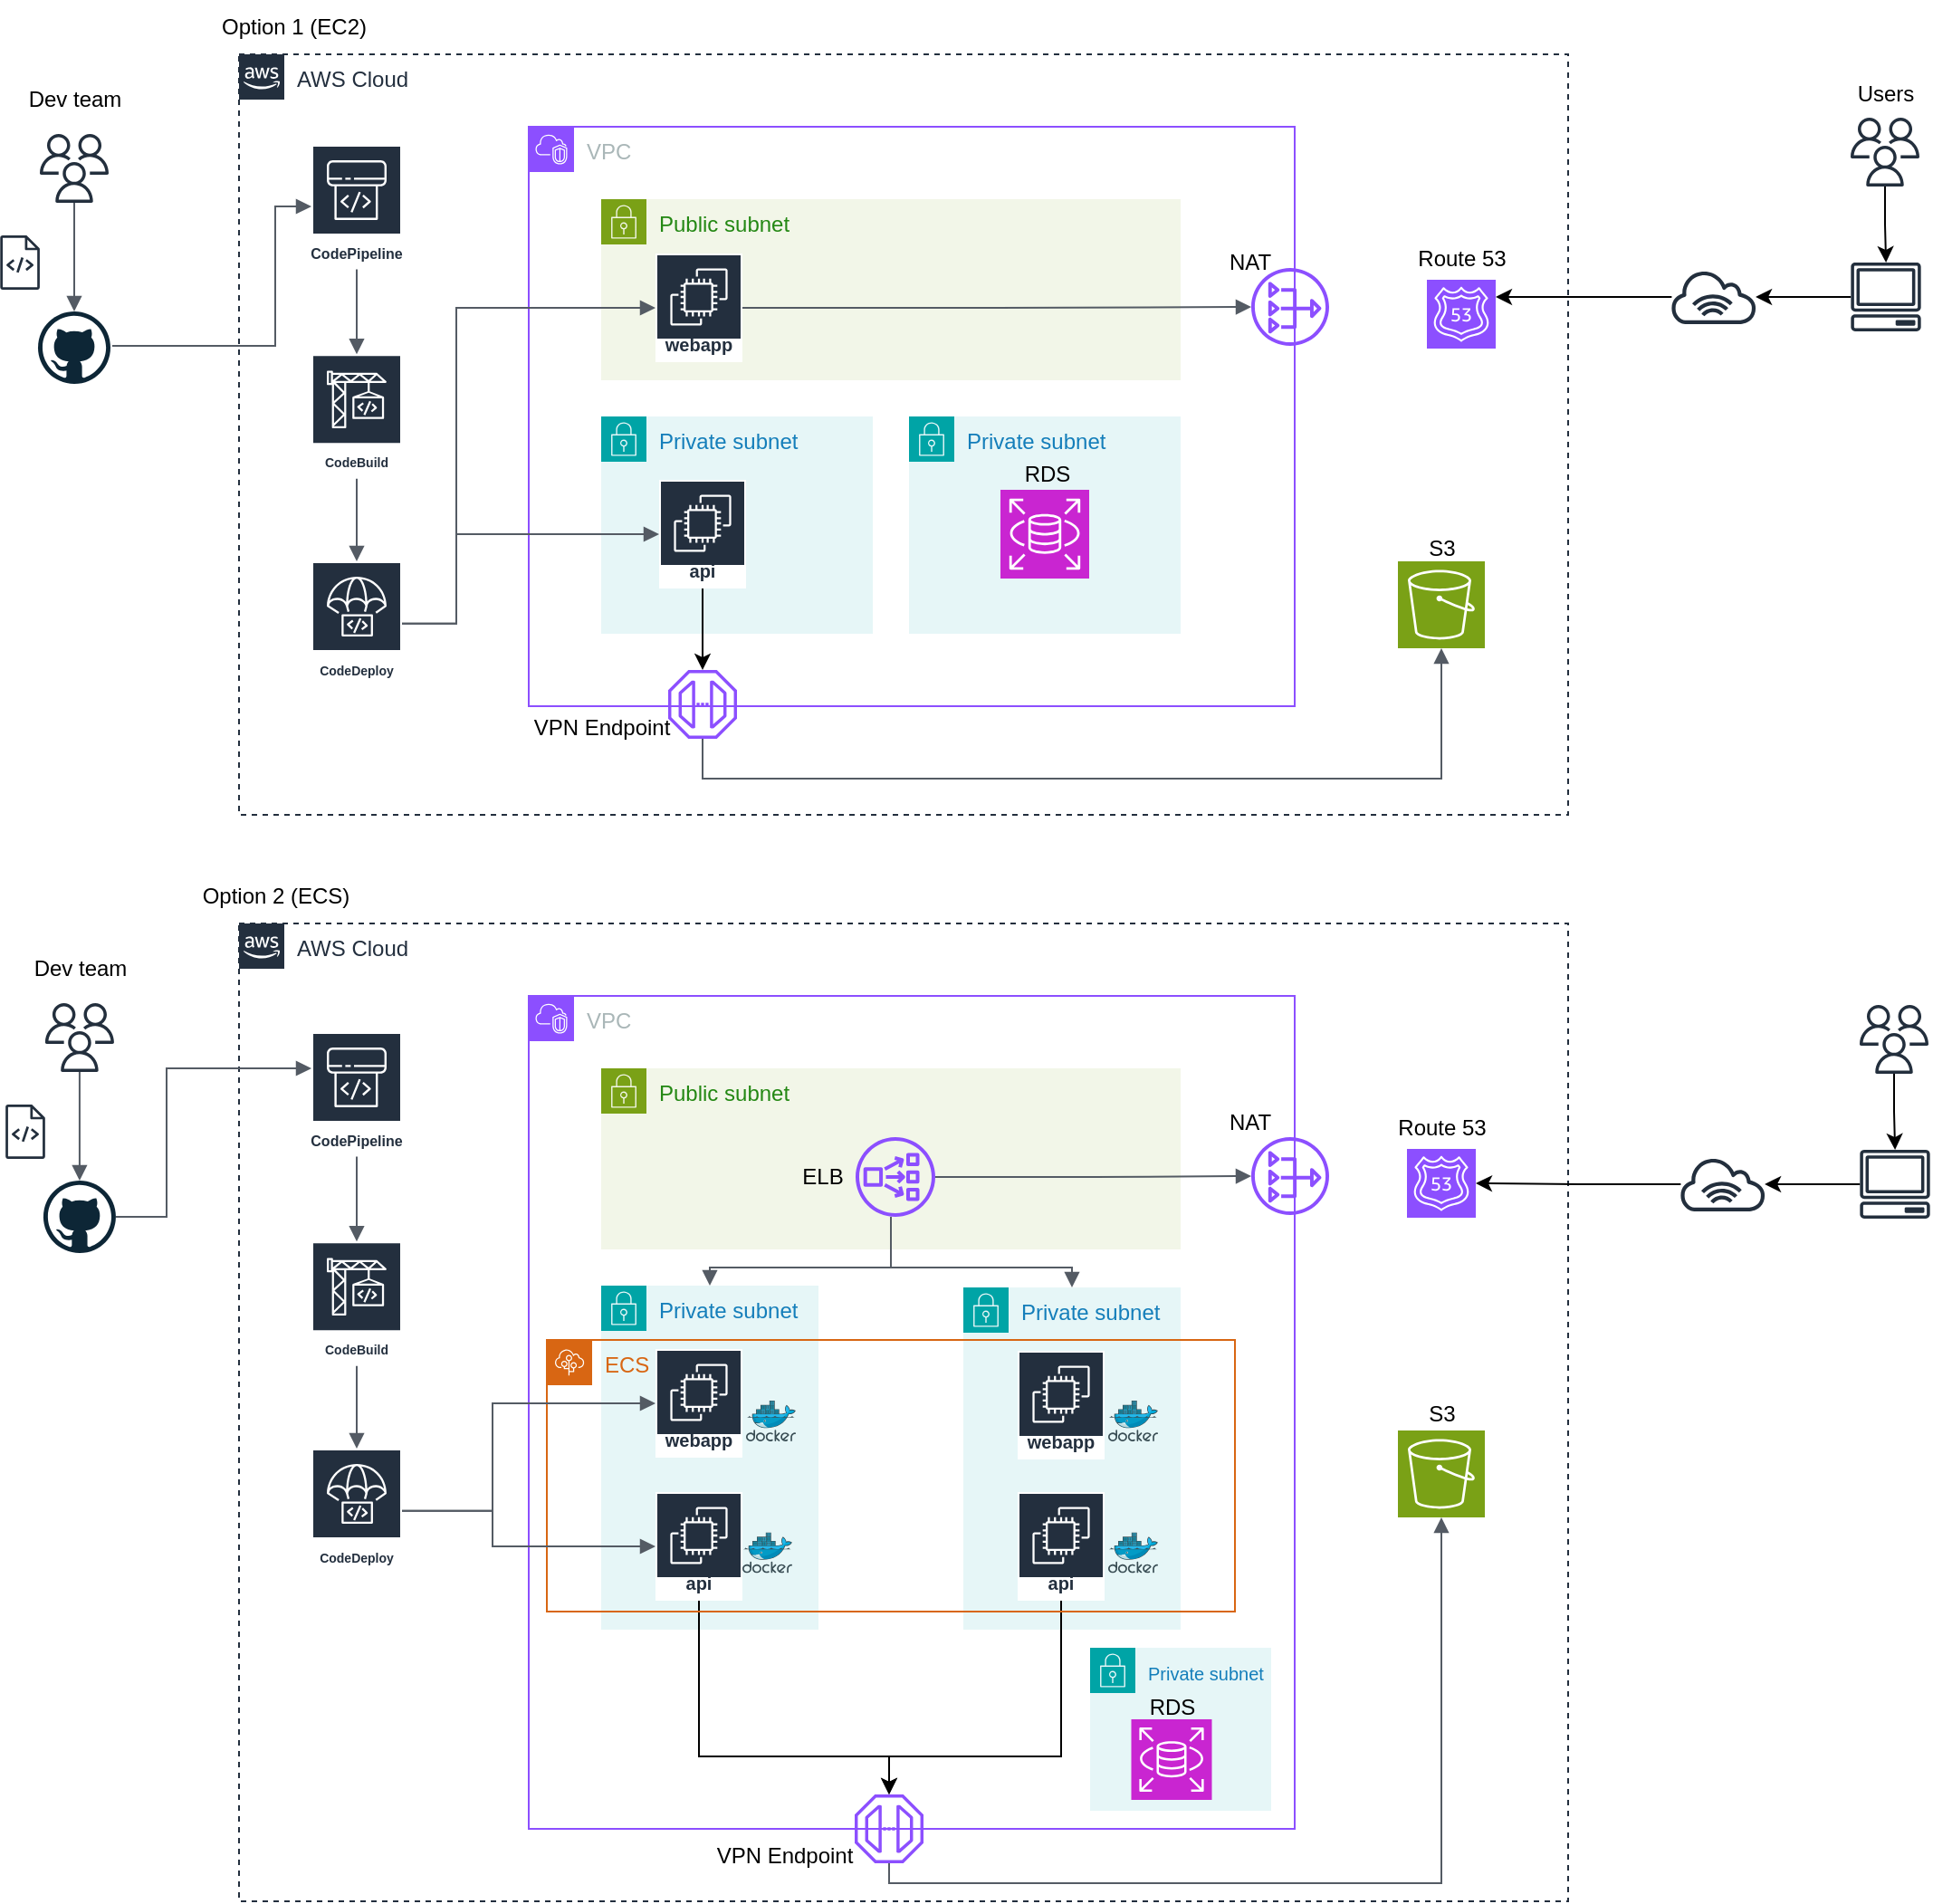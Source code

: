 <mxfile version="23.0.2" type="device">
  <diagram name="ページ1" id="0AUP286RhP0OKyosZ4Lt">
    <mxGraphModel dx="1193" dy="843" grid="1" gridSize="10" guides="1" tooltips="1" connect="1" arrows="1" fold="1" page="1" pageScale="1" pageWidth="1169" pageHeight="827" math="0" shadow="0">
      <root>
        <mxCell id="0" />
        <mxCell id="1" parent="0" />
        <mxCell id="hHBHKOwG4EZxjMmfL8vg-5" value="" style="sketch=0;outlineConnect=0;fontColor=#232F3E;gradientColor=none;fillColor=#232F3D;strokeColor=none;dashed=0;verticalLabelPosition=bottom;verticalAlign=top;align=center;html=1;fontSize=12;fontStyle=0;aspect=fixed;pointerEvents=1;shape=mxgraph.aws4.users;" parent="1" vertex="1">
          <mxGeometry x="40" y="74.0" width="38" height="38" as="geometry" />
        </mxCell>
        <mxCell id="hHBHKOwG4EZxjMmfL8vg-16" value="AWS Cloud" style="points=[[0,0],[0.25,0],[0.5,0],[0.75,0],[1,0],[1,0.25],[1,0.5],[1,0.75],[1,1],[0.75,1],[0.5,1],[0.25,1],[0,1],[0,0.75],[0,0.5],[0,0.25]];outlineConnect=0;gradientColor=none;html=1;whiteSpace=wrap;fontSize=12;fontStyle=0;container=1;pointerEvents=0;collapsible=0;recursiveResize=0;shape=mxgraph.aws4.group;grIcon=mxgraph.aws4.group_aws_cloud_alt;strokeColor=#232F3E;fillColor=none;verticalAlign=top;align=left;spacingLeft=30;fontColor=#232F3E;dashed=1;" parent="1" vertex="1">
          <mxGeometry x="150" y="30" width="734" height="420" as="geometry" />
        </mxCell>
        <mxCell id="hHBHKOwG4EZxjMmfL8vg-1" value="VPC" style="points=[[0,0],[0.25,0],[0.5,0],[0.75,0],[1,0],[1,0.25],[1,0.5],[1,0.75],[1,1],[0.75,1],[0.5,1],[0.25,1],[0,1],[0,0.75],[0,0.5],[0,0.25]];outlineConnect=0;gradientColor=none;html=1;whiteSpace=wrap;fontSize=12;fontStyle=0;container=1;pointerEvents=0;collapsible=0;recursiveResize=0;shape=mxgraph.aws4.group;grIcon=mxgraph.aws4.group_vpc2;strokeColor=#8C4FFF;fillColor=none;verticalAlign=top;align=left;spacingLeft=30;fontColor=#AAB7B8;dashed=0;" parent="hHBHKOwG4EZxjMmfL8vg-16" vertex="1">
          <mxGeometry x="160" y="40" width="423" height="320" as="geometry" />
        </mxCell>
        <mxCell id="hHBHKOwG4EZxjMmfL8vg-24" value="" style="sketch=0;outlineConnect=0;fontColor=#232F3E;gradientColor=none;fillColor=#8C4FFF;strokeColor=none;dashed=0;verticalLabelPosition=bottom;verticalAlign=top;align=center;html=1;fontSize=12;fontStyle=0;aspect=fixed;pointerEvents=1;shape=mxgraph.aws4.nat_gateway;" parent="hHBHKOwG4EZxjMmfL8vg-1" vertex="1">
          <mxGeometry x="399" y="78" width="43" height="43" as="geometry" />
        </mxCell>
        <mxCell id="hHBHKOwG4EZxjMmfL8vg-88" value="Private subnet" style="points=[[0,0],[0.25,0],[0.5,0],[0.75,0],[1,0],[1,0.25],[1,0.5],[1,0.75],[1,1],[0.75,1],[0.5,1],[0.25,1],[0,1],[0,0.75],[0,0.5],[0,0.25]];outlineConnect=0;gradientColor=none;html=1;whiteSpace=wrap;fontSize=12;fontStyle=0;container=1;pointerEvents=0;collapsible=0;recursiveResize=0;shape=mxgraph.aws4.group;grIcon=mxgraph.aws4.group_security_group;grStroke=0;strokeColor=#00A4A6;fillColor=#E6F6F7;verticalAlign=top;align=left;spacingLeft=30;fontColor=#147EBA;dashed=0;" parent="hHBHKOwG4EZxjMmfL8vg-1" vertex="1">
          <mxGeometry x="210" y="160" width="150" height="120" as="geometry" />
        </mxCell>
        <mxCell id="hHBHKOwG4EZxjMmfL8vg-89" value="" style="sketch=0;points=[[0,0,0],[0.25,0,0],[0.5,0,0],[0.75,0,0],[1,0,0],[0,1,0],[0.25,1,0],[0.5,1,0],[0.75,1,0],[1,1,0],[0,0.25,0],[0,0.5,0],[0,0.75,0],[1,0.25,0],[1,0.5,0],[1,0.75,0]];outlineConnect=0;fontColor=#232F3E;fillColor=#C925D1;strokeColor=#ffffff;dashed=0;verticalLabelPosition=bottom;verticalAlign=top;align=center;html=1;fontSize=12;fontStyle=0;aspect=fixed;shape=mxgraph.aws4.resourceIcon;resIcon=mxgraph.aws4.rds;" parent="hHBHKOwG4EZxjMmfL8vg-88" vertex="1">
          <mxGeometry x="50.5" y="40.5" width="49" height="49" as="geometry" />
        </mxCell>
        <mxCell id="hHBHKOwG4EZxjMmfL8vg-98" value="RDS" style="text;html=1;align=center;verticalAlign=middle;resizable=0;points=[];autosize=1;strokeColor=none;fillColor=none;" parent="hHBHKOwG4EZxjMmfL8vg-88" vertex="1">
          <mxGeometry x="50.5" y="17" width="50" height="30" as="geometry" />
        </mxCell>
        <mxCell id="hHBHKOwG4EZxjMmfL8vg-101" value="NAT" style="text;html=1;align=center;verticalAlign=middle;resizable=0;points=[];autosize=1;strokeColor=none;fillColor=none;" parent="hHBHKOwG4EZxjMmfL8vg-1" vertex="1">
          <mxGeometry x="373" y="60" width="50" height="30" as="geometry" />
        </mxCell>
        <mxCell id="hHBHKOwG4EZxjMmfL8vg-2" value="Private subnet" style="points=[[0,0],[0.25,0],[0.5,0],[0.75,0],[1,0],[1,0.25],[1,0.5],[1,0.75],[1,1],[0.75,1],[0.5,1],[0.25,1],[0,1],[0,0.75],[0,0.5],[0,0.25]];outlineConnect=0;gradientColor=none;html=1;whiteSpace=wrap;fontSize=12;fontStyle=0;container=1;pointerEvents=0;collapsible=0;recursiveResize=0;shape=mxgraph.aws4.group;grIcon=mxgraph.aws4.group_security_group;grStroke=0;strokeColor=#00A4A6;fillColor=#E6F6F7;verticalAlign=top;align=left;spacingLeft=30;fontColor=#147EBA;dashed=0;" parent="hHBHKOwG4EZxjMmfL8vg-16" vertex="1">
          <mxGeometry x="200" y="200" width="150" height="120" as="geometry" />
        </mxCell>
        <mxCell id="hHBHKOwG4EZxjMmfL8vg-11" value="api" style="sketch=0;outlineConnect=0;fontColor=#232F3E;gradientColor=none;strokeColor=#ffffff;fillColor=#232F3E;dashed=0;verticalLabelPosition=middle;verticalAlign=bottom;align=center;html=1;whiteSpace=wrap;fontSize=10;fontStyle=1;spacing=3;shape=mxgraph.aws4.productIcon;prIcon=mxgraph.aws4.ec2;" parent="hHBHKOwG4EZxjMmfL8vg-2" vertex="1">
          <mxGeometry x="32" y="35" width="48" height="60" as="geometry" />
        </mxCell>
        <mxCell id="hHBHKOwG4EZxjMmfL8vg-3" value="Public subnet" style="points=[[0,0],[0.25,0],[0.5,0],[0.75,0],[1,0],[1,0.25],[1,0.5],[1,0.75],[1,1],[0.75,1],[0.5,1],[0.25,1],[0,1],[0,0.75],[0,0.5],[0,0.25]];outlineConnect=0;gradientColor=none;html=1;whiteSpace=wrap;fontSize=12;fontStyle=0;container=1;pointerEvents=0;collapsible=0;recursiveResize=0;shape=mxgraph.aws4.group;grIcon=mxgraph.aws4.group_security_group;grStroke=0;strokeColor=#7AA116;fillColor=#F2F6E8;verticalAlign=top;align=left;spacingLeft=30;fontColor=#248814;dashed=0;" parent="hHBHKOwG4EZxjMmfL8vg-16" vertex="1">
          <mxGeometry x="200" y="80" width="320" height="100" as="geometry" />
        </mxCell>
        <mxCell id="hHBHKOwG4EZxjMmfL8vg-10" value="webapp" style="sketch=0;outlineConnect=0;fontColor=#232F3E;gradientColor=none;strokeColor=#ffffff;fillColor=#232F3E;dashed=0;verticalLabelPosition=middle;verticalAlign=bottom;align=center;html=1;whiteSpace=wrap;fontSize=10;fontStyle=1;spacing=3;shape=mxgraph.aws4.productIcon;prIcon=mxgraph.aws4.ec2;" parent="hHBHKOwG4EZxjMmfL8vg-3" vertex="1">
          <mxGeometry x="30" y="30" width="48" height="60" as="geometry" />
        </mxCell>
        <mxCell id="hHBHKOwG4EZxjMmfL8vg-15" value="" style="sketch=0;points=[[0,0,0],[0.25,0,0],[0.5,0,0],[0.75,0,0],[1,0,0],[0,1,0],[0.25,1,0],[0.5,1,0],[0.75,1,0],[1,1,0],[0,0.25,0],[0,0.5,0],[0,0.75,0],[1,0.25,0],[1,0.5,0],[1,0.75,0]];outlineConnect=0;fontColor=#232F3E;fillColor=#7AA116;strokeColor=#ffffff;dashed=0;verticalLabelPosition=bottom;verticalAlign=top;align=center;html=1;fontSize=12;fontStyle=0;aspect=fixed;shape=mxgraph.aws4.resourceIcon;resIcon=mxgraph.aws4.s3;" parent="hHBHKOwG4EZxjMmfL8vg-16" vertex="1">
          <mxGeometry x="640" y="280" width="48" height="48" as="geometry" />
        </mxCell>
        <mxCell id="hHBHKOwG4EZxjMmfL8vg-19" value="" style="sketch=0;outlineConnect=0;fontColor=#232F3E;gradientColor=none;fillColor=#8C4FFF;strokeColor=none;dashed=0;verticalLabelPosition=bottom;verticalAlign=top;align=center;html=1;fontSize=12;fontStyle=0;aspect=fixed;pointerEvents=1;shape=mxgraph.aws4.endpoint;" parent="hHBHKOwG4EZxjMmfL8vg-16" vertex="1">
          <mxGeometry x="237" y="340" width="38" height="38" as="geometry" />
        </mxCell>
        <mxCell id="hHBHKOwG4EZxjMmfL8vg-22" value="" style="edgeStyle=orthogonalEdgeStyle;rounded=0;orthogonalLoop=1;jettySize=auto;html=1;" parent="hHBHKOwG4EZxjMmfL8vg-16" source="hHBHKOwG4EZxjMmfL8vg-11" target="hHBHKOwG4EZxjMmfL8vg-19" edge="1">
          <mxGeometry relative="1" as="geometry" />
        </mxCell>
        <mxCell id="hHBHKOwG4EZxjMmfL8vg-23" value="" style="edgeStyle=orthogonalEdgeStyle;html=1;endArrow=block;elbow=vertical;startArrow=none;endFill=1;strokeColor=#545B64;rounded=0;entryX=0.5;entryY=1;entryDx=0;entryDy=0;entryPerimeter=0;" parent="hHBHKOwG4EZxjMmfL8vg-16" source="hHBHKOwG4EZxjMmfL8vg-19" target="hHBHKOwG4EZxjMmfL8vg-15" edge="1">
          <mxGeometry width="100" relative="1" as="geometry">
            <mxPoint x="450" y="470" as="sourcePoint" />
            <mxPoint x="550" y="470" as="targetPoint" />
            <Array as="points">
              <mxPoint x="256" y="400" />
              <mxPoint x="664" y="400" />
            </Array>
          </mxGeometry>
        </mxCell>
        <mxCell id="hHBHKOwG4EZxjMmfL8vg-33" value="" style="edgeStyle=orthogonalEdgeStyle;html=1;endArrow=block;elbow=vertical;startArrow=none;endFill=1;strokeColor=#545B64;rounded=0;" parent="hHBHKOwG4EZxjMmfL8vg-16" source="hHBHKOwG4EZxjMmfL8vg-10" target="hHBHKOwG4EZxjMmfL8vg-24" edge="1">
          <mxGeometry width="100" relative="1" as="geometry">
            <mxPoint x="440" y="320" as="sourcePoint" />
            <mxPoint x="540" y="320" as="targetPoint" />
          </mxGeometry>
        </mxCell>
        <mxCell id="hHBHKOwG4EZxjMmfL8vg-71" value="&lt;font style=&quot;font-size: 8px;&quot;&gt;CodePipeline&lt;/font&gt;" style="sketch=0;outlineConnect=0;fontColor=#232F3E;gradientColor=none;strokeColor=#ffffff;fillColor=#232F3E;dashed=0;verticalLabelPosition=middle;verticalAlign=bottom;align=center;html=1;whiteSpace=wrap;fontSize=10;fontStyle=1;spacing=3;shape=mxgraph.aws4.productIcon;prIcon=mxgraph.aws4.codepipeline;" parent="hHBHKOwG4EZxjMmfL8vg-16" vertex="1">
          <mxGeometry x="40" y="50" width="50" height="68.75" as="geometry" />
        </mxCell>
        <mxCell id="hHBHKOwG4EZxjMmfL8vg-72" value="&lt;font style=&quot;font-size: 7px;&quot;&gt;CodeBuild&lt;/font&gt;" style="sketch=0;outlineConnect=0;fontColor=#232F3E;gradientColor=none;strokeColor=#ffffff;fillColor=#232F3E;dashed=0;verticalLabelPosition=middle;verticalAlign=bottom;align=center;html=1;whiteSpace=wrap;fontSize=10;fontStyle=1;spacing=3;shape=mxgraph.aws4.productIcon;prIcon=mxgraph.aws4.codebuild;" parent="hHBHKOwG4EZxjMmfL8vg-16" vertex="1">
          <mxGeometry x="40" y="165.63" width="50" height="68.75" as="geometry" />
        </mxCell>
        <mxCell id="hHBHKOwG4EZxjMmfL8vg-73" value="&lt;font style=&quot;font-size: 7px;&quot;&gt;CodeDeploy&lt;/font&gt;" style="sketch=0;outlineConnect=0;fontColor=#232F3E;gradientColor=none;strokeColor=#ffffff;fillColor=#232F3E;dashed=0;verticalLabelPosition=middle;verticalAlign=bottom;align=center;html=1;whiteSpace=wrap;fontSize=10;fontStyle=1;spacing=3;shape=mxgraph.aws4.productIcon;prIcon=mxgraph.aws4.codedeploy;" parent="hHBHKOwG4EZxjMmfL8vg-16" vertex="1">
          <mxGeometry x="40" y="280" width="50" height="68.75" as="geometry" />
        </mxCell>
        <mxCell id="hHBHKOwG4EZxjMmfL8vg-75" value="" style="edgeStyle=orthogonalEdgeStyle;html=1;endArrow=block;elbow=vertical;startArrow=none;endFill=1;strokeColor=#545B64;rounded=0;" parent="hHBHKOwG4EZxjMmfL8vg-16" source="hHBHKOwG4EZxjMmfL8vg-71" target="hHBHKOwG4EZxjMmfL8vg-72" edge="1">
          <mxGeometry width="100" relative="1" as="geometry">
            <mxPoint x="-81" y="92" as="sourcePoint" />
            <mxPoint x="-81" y="150" as="targetPoint" />
          </mxGeometry>
        </mxCell>
        <mxCell id="hHBHKOwG4EZxjMmfL8vg-77" value="" style="edgeStyle=orthogonalEdgeStyle;html=1;endArrow=block;elbow=vertical;startArrow=none;endFill=1;strokeColor=#545B64;rounded=0;" parent="hHBHKOwG4EZxjMmfL8vg-16" source="hHBHKOwG4EZxjMmfL8vg-72" target="hHBHKOwG4EZxjMmfL8vg-73" edge="1">
          <mxGeometry width="100" relative="1" as="geometry">
            <mxPoint x="10" y="240" as="sourcePoint" />
            <mxPoint x="110" y="240" as="targetPoint" />
          </mxGeometry>
        </mxCell>
        <mxCell id="hHBHKOwG4EZxjMmfL8vg-78" value="" style="edgeStyle=orthogonalEdgeStyle;html=1;endArrow=block;elbow=vertical;startArrow=none;endFill=1;strokeColor=#545B64;rounded=0;" parent="hHBHKOwG4EZxjMmfL8vg-16" source="hHBHKOwG4EZxjMmfL8vg-73" target="hHBHKOwG4EZxjMmfL8vg-10" edge="1">
          <mxGeometry width="100" relative="1" as="geometry">
            <mxPoint x="10" y="240" as="sourcePoint" />
            <mxPoint x="110" y="240" as="targetPoint" />
            <Array as="points">
              <mxPoint x="120" y="314" />
              <mxPoint x="120" y="140" />
            </Array>
          </mxGeometry>
        </mxCell>
        <mxCell id="hHBHKOwG4EZxjMmfL8vg-79" value="" style="edgeStyle=orthogonalEdgeStyle;html=1;endArrow=block;elbow=vertical;startArrow=none;endFill=1;strokeColor=#545B64;rounded=0;" parent="hHBHKOwG4EZxjMmfL8vg-16" source="hHBHKOwG4EZxjMmfL8vg-73" target="hHBHKOwG4EZxjMmfL8vg-11" edge="1">
          <mxGeometry width="100" relative="1" as="geometry">
            <mxPoint x="10" y="240" as="sourcePoint" />
            <mxPoint x="110" y="240" as="targetPoint" />
            <Array as="points">
              <mxPoint x="120" y="314" />
              <mxPoint x="120" y="265" />
            </Array>
          </mxGeometry>
        </mxCell>
        <mxCell id="hHBHKOwG4EZxjMmfL8vg-95" value="" style="sketch=0;points=[[0,0,0],[0.25,0,0],[0.5,0,0],[0.75,0,0],[1,0,0],[0,1,0],[0.25,1,0],[0.5,1,0],[0.75,1,0],[1,1,0],[0,0.25,0],[0,0.5,0],[0,0.75,0],[1,0.25,0],[1,0.5,0],[1,0.75,0]];outlineConnect=0;fontColor=#232F3E;fillColor=#8C4FFF;strokeColor=#ffffff;dashed=0;verticalLabelPosition=bottom;verticalAlign=top;align=center;html=1;fontSize=12;fontStyle=0;aspect=fixed;shape=mxgraph.aws4.resourceIcon;resIcon=mxgraph.aws4.route_53;" parent="hHBHKOwG4EZxjMmfL8vg-16" vertex="1">
          <mxGeometry x="656" y="124.5" width="38" height="38" as="geometry" />
        </mxCell>
        <mxCell id="hHBHKOwG4EZxjMmfL8vg-96" value="S3" style="text;html=1;align=center;verticalAlign=middle;resizable=0;points=[];autosize=1;strokeColor=none;fillColor=none;" parent="hHBHKOwG4EZxjMmfL8vg-16" vertex="1">
          <mxGeometry x="644" y="258" width="40" height="30" as="geometry" />
        </mxCell>
        <mxCell id="hHBHKOwG4EZxjMmfL8vg-102" value="Route 53" style="text;html=1;align=center;verticalAlign=middle;resizable=0;points=[];autosize=1;strokeColor=none;fillColor=none;" parent="hHBHKOwG4EZxjMmfL8vg-16" vertex="1">
          <mxGeometry x="640" y="97.5" width="70" height="30" as="geometry" />
        </mxCell>
        <mxCell id="hHBHKOwG4EZxjMmfL8vg-106" value="VPN Endpoint" style="text;html=1;align=center;verticalAlign=middle;resizable=0;points=[];autosize=1;strokeColor=none;fillColor=none;" parent="hHBHKOwG4EZxjMmfL8vg-16" vertex="1">
          <mxGeometry x="150" y="357" width="100" height="30" as="geometry" />
        </mxCell>
        <mxCell id="hHBHKOwG4EZxjMmfL8vg-32" value="Option 1 (EC2)" style="text;html=1;align=center;verticalAlign=middle;resizable=0;points=[];autosize=1;strokeColor=none;fillColor=none;" parent="1" vertex="1">
          <mxGeometry x="130" width="100" height="30" as="geometry" />
        </mxCell>
        <mxCell id="hHBHKOwG4EZxjMmfL8vg-34" value="Option 2 (ECS)" style="text;html=1;align=center;verticalAlign=middle;resizable=0;points=[];autosize=1;strokeColor=none;fillColor=none;" parent="1" vertex="1">
          <mxGeometry x="120" y="480" width="100" height="30" as="geometry" />
        </mxCell>
        <mxCell id="hHBHKOwG4EZxjMmfL8vg-35" value="AWS Cloud" style="points=[[0,0],[0.25,0],[0.5,0],[0.75,0],[1,0],[1,0.25],[1,0.5],[1,0.75],[1,1],[0.75,1],[0.5,1],[0.25,1],[0,1],[0,0.75],[0,0.5],[0,0.25]];outlineConnect=0;gradientColor=none;html=1;whiteSpace=wrap;fontSize=12;fontStyle=0;container=1;pointerEvents=0;collapsible=0;recursiveResize=0;shape=mxgraph.aws4.group;grIcon=mxgraph.aws4.group_aws_cloud_alt;strokeColor=#232F3E;fillColor=none;verticalAlign=top;align=left;spacingLeft=30;fontColor=#232F3E;dashed=1;" parent="1" vertex="1">
          <mxGeometry x="150" y="510" width="734" height="540" as="geometry" />
        </mxCell>
        <mxCell id="hHBHKOwG4EZxjMmfL8vg-36" value="Private subnet" style="points=[[0,0],[0.25,0],[0.5,0],[0.75,0],[1,0],[1,0.25],[1,0.5],[1,0.75],[1,1],[0.75,1],[0.5,1],[0.25,1],[0,1],[0,0.75],[0,0.5],[0,0.25]];outlineConnect=0;gradientColor=none;html=1;whiteSpace=wrap;fontSize=12;fontStyle=0;container=1;pointerEvents=0;collapsible=0;recursiveResize=0;shape=mxgraph.aws4.group;grIcon=mxgraph.aws4.group_security_group;grStroke=0;strokeColor=#00A4A6;fillColor=#E6F6F7;verticalAlign=top;align=left;spacingLeft=30;fontColor=#147EBA;dashed=0;" parent="hHBHKOwG4EZxjMmfL8vg-35" vertex="1">
          <mxGeometry x="200" y="200" width="120" height="190" as="geometry" />
        </mxCell>
        <mxCell id="hHBHKOwG4EZxjMmfL8vg-41" value="webapp" style="sketch=0;outlineConnect=0;fontColor=#232F3E;gradientColor=none;strokeColor=#ffffff;fillColor=#232F3E;dashed=0;verticalLabelPosition=middle;verticalAlign=bottom;align=center;html=1;whiteSpace=wrap;fontSize=10;fontStyle=1;spacing=3;shape=mxgraph.aws4.productIcon;prIcon=mxgraph.aws4.ec2;" parent="hHBHKOwG4EZxjMmfL8vg-36" vertex="1">
          <mxGeometry x="30" y="35" width="48" height="60" as="geometry" />
        </mxCell>
        <mxCell id="hHBHKOwG4EZxjMmfL8vg-40" value="Public subnet" style="points=[[0,0],[0.25,0],[0.5,0],[0.75,0],[1,0],[1,0.25],[1,0.5],[1,0.75],[1,1],[0.75,1],[0.5,1],[0.25,1],[0,1],[0,0.75],[0,0.5],[0,0.25]];outlineConnect=0;gradientColor=none;html=1;whiteSpace=wrap;fontSize=12;fontStyle=0;container=1;pointerEvents=0;collapsible=0;recursiveResize=0;shape=mxgraph.aws4.group;grIcon=mxgraph.aws4.group_security_group;grStroke=0;strokeColor=#7AA116;fillColor=#F2F6E8;verticalAlign=top;align=left;spacingLeft=30;fontColor=#248814;dashed=0;" parent="hHBHKOwG4EZxjMmfL8vg-35" vertex="1">
          <mxGeometry x="200" y="80" width="320" height="100" as="geometry" />
        </mxCell>
        <mxCell id="hHBHKOwG4EZxjMmfL8vg-42" value="" style="sketch=0;points=[[0,0,0],[0.25,0,0],[0.5,0,0],[0.75,0,0],[1,0,0],[0,1,0],[0.25,1,0],[0.5,1,0],[0.75,1,0],[1,1,0],[0,0.25,0],[0,0.5,0],[0,0.75,0],[1,0.25,0],[1,0.5,0],[1,0.75,0]];outlineConnect=0;fontColor=#232F3E;fillColor=#7AA116;strokeColor=#ffffff;dashed=0;verticalLabelPosition=bottom;verticalAlign=top;align=center;html=1;fontSize=12;fontStyle=0;aspect=fixed;shape=mxgraph.aws4.resourceIcon;resIcon=mxgraph.aws4.s3;" parent="hHBHKOwG4EZxjMmfL8vg-35" vertex="1">
          <mxGeometry x="640" y="280" width="48" height="48" as="geometry" />
        </mxCell>
        <mxCell id="hHBHKOwG4EZxjMmfL8vg-45" value="" style="edgeStyle=orthogonalEdgeStyle;html=1;endArrow=block;elbow=vertical;startArrow=none;endFill=1;strokeColor=#545B64;rounded=0;entryX=0.5;entryY=1;entryDx=0;entryDy=0;entryPerimeter=0;" parent="hHBHKOwG4EZxjMmfL8vg-35" source="hHBHKOwG4EZxjMmfL8vg-43" target="hHBHKOwG4EZxjMmfL8vg-42" edge="1">
          <mxGeometry width="100" relative="1" as="geometry">
            <mxPoint x="450" y="470" as="sourcePoint" />
            <mxPoint x="550" y="470" as="targetPoint" />
            <Array as="points">
              <mxPoint x="359" y="530" />
              <mxPoint x="664" y="530" />
            </Array>
          </mxGeometry>
        </mxCell>
        <mxCell id="hHBHKOwG4EZxjMmfL8vg-46" value="VPC" style="points=[[0,0],[0.25,0],[0.5,0],[0.75,0],[1,0],[1,0.25],[1,0.5],[1,0.75],[1,1],[0.75,1],[0.5,1],[0.25,1],[0,1],[0,0.75],[0,0.5],[0,0.25]];outlineConnect=0;gradientColor=none;html=1;whiteSpace=wrap;fontSize=12;fontStyle=0;container=1;pointerEvents=0;collapsible=0;recursiveResize=0;shape=mxgraph.aws4.group;grIcon=mxgraph.aws4.group_vpc2;strokeColor=#8C4FFF;fillColor=none;verticalAlign=top;align=left;spacingLeft=30;fontColor=#AAB7B8;dashed=0;" parent="hHBHKOwG4EZxjMmfL8vg-35" vertex="1">
          <mxGeometry x="160" y="40" width="423" height="460" as="geometry" />
        </mxCell>
        <mxCell id="hHBHKOwG4EZxjMmfL8vg-47" value="" style="sketch=0;outlineConnect=0;fontColor=#232F3E;gradientColor=none;fillColor=#8C4FFF;strokeColor=none;dashed=0;verticalLabelPosition=bottom;verticalAlign=top;align=center;html=1;fontSize=12;fontStyle=0;aspect=fixed;pointerEvents=1;shape=mxgraph.aws4.nat_gateway;" parent="hHBHKOwG4EZxjMmfL8vg-46" vertex="1">
          <mxGeometry x="399" y="78" width="43" height="43" as="geometry" />
        </mxCell>
        <mxCell id="hHBHKOwG4EZxjMmfL8vg-48" value="" style="sketch=0;outlineConnect=0;fontColor=#232F3E;gradientColor=none;fillColor=#8C4FFF;strokeColor=none;dashed=0;verticalLabelPosition=bottom;verticalAlign=top;align=center;html=1;fontSize=12;fontStyle=0;aspect=fixed;pointerEvents=1;shape=mxgraph.aws4.network_load_balancer;" parent="hHBHKOwG4EZxjMmfL8vg-46" vertex="1">
          <mxGeometry x="180.5" y="78" width="44" height="44" as="geometry" />
        </mxCell>
        <mxCell id="hHBHKOwG4EZxjMmfL8vg-49" value="ELB" style="text;html=1;align=center;verticalAlign=middle;resizable=0;points=[];autosize=1;strokeColor=none;fillColor=none;" parent="hHBHKOwG4EZxjMmfL8vg-46" vertex="1">
          <mxGeometry x="136.5" y="85" width="50" height="30" as="geometry" />
        </mxCell>
        <mxCell id="hHBHKOwG4EZxjMmfL8vg-52" value="" style="edgeStyle=orthogonalEdgeStyle;html=1;endArrow=block;elbow=vertical;startArrow=none;endFill=1;strokeColor=#545B64;rounded=0;" parent="hHBHKOwG4EZxjMmfL8vg-46" source="hHBHKOwG4EZxjMmfL8vg-48" target="hHBHKOwG4EZxjMmfL8vg-47" edge="1">
          <mxGeometry width="100" relative="1" as="geometry">
            <mxPoint x="270" y="20" as="sourcePoint" />
            <mxPoint x="370" y="20" as="targetPoint" />
          </mxGeometry>
        </mxCell>
        <mxCell id="hHBHKOwG4EZxjMmfL8vg-37" value="api" style="sketch=0;outlineConnect=0;fontColor=#232F3E;gradientColor=none;strokeColor=#ffffff;fillColor=#232F3E;dashed=0;verticalLabelPosition=middle;verticalAlign=bottom;align=center;html=1;whiteSpace=wrap;fontSize=10;fontStyle=1;spacing=3;shape=mxgraph.aws4.productIcon;prIcon=mxgraph.aws4.ec2;" parent="hHBHKOwG4EZxjMmfL8vg-46" vertex="1">
          <mxGeometry x="70" y="274" width="48" height="60" as="geometry" />
        </mxCell>
        <mxCell id="hHBHKOwG4EZxjMmfL8vg-54" value="Private subnet" style="points=[[0,0],[0.25,0],[0.5,0],[0.75,0],[1,0],[1,0.25],[1,0.5],[1,0.75],[1,1],[0.75,1],[0.5,1],[0.25,1],[0,1],[0,0.75],[0,0.5],[0,0.25]];outlineConnect=0;gradientColor=none;html=1;whiteSpace=wrap;fontSize=12;fontStyle=0;container=1;pointerEvents=0;collapsible=0;recursiveResize=0;shape=mxgraph.aws4.group;grIcon=mxgraph.aws4.group_security_group;grStroke=0;strokeColor=#00A4A6;fillColor=#E6F6F7;verticalAlign=top;align=left;spacingLeft=30;fontColor=#147EBA;dashed=0;" parent="hHBHKOwG4EZxjMmfL8vg-46" vertex="1">
          <mxGeometry x="240" y="161" width="120" height="189" as="geometry" />
        </mxCell>
        <mxCell id="hHBHKOwG4EZxjMmfL8vg-55" value="webapp" style="sketch=0;outlineConnect=0;fontColor=#232F3E;gradientColor=none;strokeColor=#ffffff;fillColor=#232F3E;dashed=0;verticalLabelPosition=middle;verticalAlign=bottom;align=center;html=1;whiteSpace=wrap;fontSize=10;fontStyle=1;spacing=3;shape=mxgraph.aws4.productIcon;prIcon=mxgraph.aws4.ec2;" parent="hHBHKOwG4EZxjMmfL8vg-54" vertex="1">
          <mxGeometry x="30" y="35" width="48" height="60" as="geometry" />
        </mxCell>
        <mxCell id="hHBHKOwG4EZxjMmfL8vg-56" value="api" style="sketch=0;outlineConnect=0;fontColor=#232F3E;gradientColor=none;strokeColor=#ffffff;fillColor=#232F3E;dashed=0;verticalLabelPosition=middle;verticalAlign=bottom;align=center;html=1;whiteSpace=wrap;fontSize=10;fontStyle=1;spacing=3;shape=mxgraph.aws4.productIcon;prIcon=mxgraph.aws4.ec2;" parent="hHBHKOwG4EZxjMmfL8vg-46" vertex="1">
          <mxGeometry x="270" y="274" width="48" height="60" as="geometry" />
        </mxCell>
        <mxCell id="hHBHKOwG4EZxjMmfL8vg-43" value="" style="sketch=0;outlineConnect=0;fontColor=#232F3E;gradientColor=none;fillColor=#8C4FFF;strokeColor=none;dashed=0;verticalLabelPosition=bottom;verticalAlign=top;align=center;html=1;fontSize=12;fontStyle=0;aspect=fixed;pointerEvents=1;shape=mxgraph.aws4.endpoint;" parent="hHBHKOwG4EZxjMmfL8vg-46" vertex="1">
          <mxGeometry x="180" y="441" width="38" height="38" as="geometry" />
        </mxCell>
        <mxCell id="hHBHKOwG4EZxjMmfL8vg-44" value="" style="edgeStyle=orthogonalEdgeStyle;rounded=0;orthogonalLoop=1;jettySize=auto;html=1;" parent="hHBHKOwG4EZxjMmfL8vg-46" source="hHBHKOwG4EZxjMmfL8vg-37" target="hHBHKOwG4EZxjMmfL8vg-43" edge="1">
          <mxGeometry relative="1" as="geometry">
            <Array as="points">
              <mxPoint x="94" y="420" />
              <mxPoint x="199" y="420" />
            </Array>
          </mxGeometry>
        </mxCell>
        <mxCell id="hHBHKOwG4EZxjMmfL8vg-59" value="" style="edgeStyle=orthogonalEdgeStyle;rounded=0;orthogonalLoop=1;jettySize=auto;html=1;" parent="hHBHKOwG4EZxjMmfL8vg-46" source="hHBHKOwG4EZxjMmfL8vg-56" target="hHBHKOwG4EZxjMmfL8vg-43" edge="1">
          <mxGeometry relative="1" as="geometry">
            <mxPoint x="128" y="314" as="sourcePoint" />
            <mxPoint x="209" y="451" as="targetPoint" />
            <Array as="points">
              <mxPoint x="294" y="420" />
              <mxPoint x="199" y="420" />
            </Array>
          </mxGeometry>
        </mxCell>
        <mxCell id="hHBHKOwG4EZxjMmfL8vg-61" value="" style="edgeStyle=orthogonalEdgeStyle;html=1;endArrow=block;elbow=vertical;startArrow=none;endFill=1;strokeColor=#545B64;rounded=0;entryX=0.5;entryY=0;entryDx=0;entryDy=0;" parent="hHBHKOwG4EZxjMmfL8vg-46" source="hHBHKOwG4EZxjMmfL8vg-48" target="hHBHKOwG4EZxjMmfL8vg-54" edge="1">
          <mxGeometry width="100" relative="1" as="geometry">
            <mxPoint x="224.5" y="180" as="sourcePoint" />
            <mxPoint x="124.5" y="218" as="targetPoint" />
            <Array as="points">
              <mxPoint x="200" y="150" />
              <mxPoint x="300" y="150" />
            </Array>
          </mxGeometry>
        </mxCell>
        <mxCell id="hHBHKOwG4EZxjMmfL8vg-62" value="ECS" style="points=[[0,0],[0.25,0],[0.5,0],[0.75,0],[1,0],[1,0.25],[1,0.5],[1,0.75],[1,1],[0.75,1],[0.5,1],[0.25,1],[0,1],[0,0.75],[0,0.5],[0,0.25]];outlineConnect=0;gradientColor=none;html=1;whiteSpace=wrap;fontSize=12;fontStyle=0;container=1;pointerEvents=0;collapsible=0;recursiveResize=0;shape=mxgraph.aws4.group;grIcon=mxgraph.aws4.group_elastic_beanstalk;strokeColor=#D86613;fillColor=none;verticalAlign=top;align=left;spacingLeft=30;fontColor=#D86613;dashed=0;" parent="hHBHKOwG4EZxjMmfL8vg-46" vertex="1">
          <mxGeometry x="10" y="190" width="380" height="150" as="geometry" />
        </mxCell>
        <mxCell id="ZHCrSdB-bxYnleiKWtYW-1" value="" style="image;sketch=0;aspect=fixed;html=1;points=[];align=center;fontSize=12;image=img/lib/mscae/Docker.svg;" vertex="1" parent="hHBHKOwG4EZxjMmfL8vg-62">
          <mxGeometry x="110" y="33.45" width="27.5" height="22.55" as="geometry" />
        </mxCell>
        <mxCell id="ZHCrSdB-bxYnleiKWtYW-2" value="" style="image;sketch=0;aspect=fixed;html=1;points=[];align=center;fontSize=12;image=img/lib/mscae/Docker.svg;" vertex="1" parent="hHBHKOwG4EZxjMmfL8vg-62">
          <mxGeometry x="108" y="106.2" width="27.5" height="22.55" as="geometry" />
        </mxCell>
        <mxCell id="ZHCrSdB-bxYnleiKWtYW-3" value="" style="image;sketch=0;aspect=fixed;html=1;points=[];align=center;fontSize=12;image=img/lib/mscae/Docker.svg;" vertex="1" parent="hHBHKOwG4EZxjMmfL8vg-62">
          <mxGeometry x="310" y="33.45" width="27.5" height="22.55" as="geometry" />
        </mxCell>
        <mxCell id="ZHCrSdB-bxYnleiKWtYW-4" value="" style="image;sketch=0;aspect=fixed;html=1;points=[];align=center;fontSize=12;image=img/lib/mscae/Docker.svg;" vertex="1" parent="hHBHKOwG4EZxjMmfL8vg-62">
          <mxGeometry x="310" y="106.2" width="27.5" height="22.55" as="geometry" />
        </mxCell>
        <mxCell id="hHBHKOwG4EZxjMmfL8vg-90" value="&lt;font style=&quot;font-size: 10px;&quot;&gt;Private subnet&lt;/font&gt;" style="points=[[0,0],[0.25,0],[0.5,0],[0.75,0],[1,0],[1,0.25],[1,0.5],[1,0.75],[1,1],[0.75,1],[0.5,1],[0.25,1],[0,1],[0,0.75],[0,0.5],[0,0.25]];outlineConnect=0;gradientColor=none;html=1;whiteSpace=wrap;fontSize=12;fontStyle=0;container=1;pointerEvents=0;collapsible=0;recursiveResize=0;shape=mxgraph.aws4.group;grIcon=mxgraph.aws4.group_security_group;grStroke=0;strokeColor=#00A4A6;fillColor=#E6F6F7;verticalAlign=top;align=left;spacingLeft=30;fontColor=#147EBA;dashed=0;" parent="hHBHKOwG4EZxjMmfL8vg-46" vertex="1">
          <mxGeometry x="310" y="360" width="100" height="90" as="geometry" />
        </mxCell>
        <mxCell id="hHBHKOwG4EZxjMmfL8vg-57" value="" style="sketch=0;points=[[0,0,0],[0.25,0,0],[0.5,0,0],[0.75,0,0],[1,0,0],[0,1,0],[0.25,1,0],[0.5,1,0],[0.75,1,0],[1,1,0],[0,0.25,0],[0,0.5,0],[0,0.75,0],[1,0.25,0],[1,0.5,0],[1,0.75,0]];outlineConnect=0;fontColor=#232F3E;fillColor=#C925D1;strokeColor=#ffffff;dashed=0;verticalLabelPosition=bottom;verticalAlign=top;align=center;html=1;fontSize=12;fontStyle=0;aspect=fixed;shape=mxgraph.aws4.resourceIcon;resIcon=mxgraph.aws4.rds;" parent="hHBHKOwG4EZxjMmfL8vg-90" vertex="1">
          <mxGeometry x="22.75" y="39.5" width="44.5" height="44.5" as="geometry" />
        </mxCell>
        <mxCell id="hHBHKOwG4EZxjMmfL8vg-99" value="RDS" style="text;html=1;align=center;verticalAlign=middle;resizable=0;points=[];autosize=1;strokeColor=none;fillColor=none;" parent="hHBHKOwG4EZxjMmfL8vg-90" vertex="1">
          <mxGeometry x="20" y="18" width="50" height="30" as="geometry" />
        </mxCell>
        <mxCell id="hHBHKOwG4EZxjMmfL8vg-100" value="NAT" style="text;html=1;align=center;verticalAlign=middle;resizable=0;points=[];autosize=1;strokeColor=none;fillColor=none;" parent="hHBHKOwG4EZxjMmfL8vg-46" vertex="1">
          <mxGeometry x="373" y="55" width="50" height="30" as="geometry" />
        </mxCell>
        <mxCell id="hHBHKOwG4EZxjMmfL8vg-60" value="" style="edgeStyle=orthogonalEdgeStyle;html=1;endArrow=block;elbow=vertical;startArrow=none;endFill=1;strokeColor=#545B64;rounded=0;" parent="hHBHKOwG4EZxjMmfL8vg-35" source="hHBHKOwG4EZxjMmfL8vg-48" target="hHBHKOwG4EZxjMmfL8vg-36" edge="1">
          <mxGeometry width="100" relative="1" as="geometry">
            <mxPoint x="309" y="280" as="sourcePoint" />
            <mxPoint x="409" y="280" as="targetPoint" />
            <Array as="points">
              <mxPoint x="360" y="190" />
              <mxPoint x="260" y="190" />
            </Array>
          </mxGeometry>
        </mxCell>
        <mxCell id="hHBHKOwG4EZxjMmfL8vg-97" value="S3" style="text;html=1;align=center;verticalAlign=middle;resizable=0;points=[];autosize=1;strokeColor=none;fillColor=none;" parent="hHBHKOwG4EZxjMmfL8vg-35" vertex="1">
          <mxGeometry x="644" y="256" width="40" height="30" as="geometry" />
        </mxCell>
        <mxCell id="hHBHKOwG4EZxjMmfL8vg-103" value="" style="sketch=0;points=[[0,0,0],[0.25,0,0],[0.5,0,0],[0.75,0,0],[1,0,0],[0,1,0],[0.25,1,0],[0.5,1,0],[0.75,1,0],[1,1,0],[0,0.25,0],[0,0.5,0],[0,0.75,0],[1,0.25,0],[1,0.5,0],[1,0.75,0]];outlineConnect=0;fontColor=#232F3E;fillColor=#8C4FFF;strokeColor=#ffffff;dashed=0;verticalLabelPosition=bottom;verticalAlign=top;align=center;html=1;fontSize=12;fontStyle=0;aspect=fixed;shape=mxgraph.aws4.resourceIcon;resIcon=mxgraph.aws4.route_53;" parent="hHBHKOwG4EZxjMmfL8vg-35" vertex="1">
          <mxGeometry x="645" y="124.5" width="38" height="38" as="geometry" />
        </mxCell>
        <mxCell id="hHBHKOwG4EZxjMmfL8vg-104" value="Route 53" style="text;html=1;align=center;verticalAlign=middle;resizable=0;points=[];autosize=1;strokeColor=none;fillColor=none;" parent="hHBHKOwG4EZxjMmfL8vg-35" vertex="1">
          <mxGeometry x="629" y="97.5" width="70" height="30" as="geometry" />
        </mxCell>
        <mxCell id="hHBHKOwG4EZxjMmfL8vg-105" value="VPN Endpoint" style="text;html=1;align=center;verticalAlign=middle;resizable=0;points=[];autosize=1;strokeColor=none;fillColor=none;" parent="hHBHKOwG4EZxjMmfL8vg-35" vertex="1">
          <mxGeometry x="251" y="500" width="100" height="30" as="geometry" />
        </mxCell>
        <mxCell id="hHBHKOwG4EZxjMmfL8vg-112" value="&lt;font style=&quot;font-size: 8px;&quot;&gt;CodePipeline&lt;/font&gt;" style="sketch=0;outlineConnect=0;fontColor=#232F3E;gradientColor=none;strokeColor=#ffffff;fillColor=#232F3E;dashed=0;verticalLabelPosition=middle;verticalAlign=bottom;align=center;html=1;whiteSpace=wrap;fontSize=10;fontStyle=1;spacing=3;shape=mxgraph.aws4.productIcon;prIcon=mxgraph.aws4.codepipeline;" parent="hHBHKOwG4EZxjMmfL8vg-35" vertex="1">
          <mxGeometry x="40" y="60" width="50" height="68.75" as="geometry" />
        </mxCell>
        <mxCell id="hHBHKOwG4EZxjMmfL8vg-113" value="&lt;font style=&quot;font-size: 7px;&quot;&gt;CodeBuild&lt;/font&gt;" style="sketch=0;outlineConnect=0;fontColor=#232F3E;gradientColor=none;strokeColor=#ffffff;fillColor=#232F3E;dashed=0;verticalLabelPosition=middle;verticalAlign=bottom;align=center;html=1;whiteSpace=wrap;fontSize=10;fontStyle=1;spacing=3;shape=mxgraph.aws4.productIcon;prIcon=mxgraph.aws4.codebuild;" parent="hHBHKOwG4EZxjMmfL8vg-35" vertex="1">
          <mxGeometry x="40" y="175.63" width="50" height="68.75" as="geometry" />
        </mxCell>
        <mxCell id="hHBHKOwG4EZxjMmfL8vg-114" value="&lt;font style=&quot;font-size: 7px;&quot;&gt;CodeDeploy&lt;/font&gt;" style="sketch=0;outlineConnect=0;fontColor=#232F3E;gradientColor=none;strokeColor=#ffffff;fillColor=#232F3E;dashed=0;verticalLabelPosition=middle;verticalAlign=bottom;align=center;html=1;whiteSpace=wrap;fontSize=10;fontStyle=1;spacing=3;shape=mxgraph.aws4.productIcon;prIcon=mxgraph.aws4.codedeploy;" parent="hHBHKOwG4EZxjMmfL8vg-35" vertex="1">
          <mxGeometry x="40" y="290" width="50" height="68.75" as="geometry" />
        </mxCell>
        <mxCell id="hHBHKOwG4EZxjMmfL8vg-116" value="" style="edgeStyle=orthogonalEdgeStyle;html=1;endArrow=block;elbow=vertical;startArrow=none;endFill=1;strokeColor=#545B64;rounded=0;" parent="hHBHKOwG4EZxjMmfL8vg-35" source="hHBHKOwG4EZxjMmfL8vg-112" target="hHBHKOwG4EZxjMmfL8vg-113" edge="1">
          <mxGeometry width="100" relative="1" as="geometry">
            <mxPoint x="280" y="180" as="sourcePoint" />
            <mxPoint x="380" y="180" as="targetPoint" />
          </mxGeometry>
        </mxCell>
        <mxCell id="hHBHKOwG4EZxjMmfL8vg-117" value="" style="edgeStyle=orthogonalEdgeStyle;html=1;endArrow=block;elbow=vertical;startArrow=none;endFill=1;strokeColor=#545B64;rounded=0;" parent="hHBHKOwG4EZxjMmfL8vg-35" source="hHBHKOwG4EZxjMmfL8vg-113" target="hHBHKOwG4EZxjMmfL8vg-114" edge="1">
          <mxGeometry width="100" relative="1" as="geometry">
            <mxPoint x="280" y="180" as="sourcePoint" />
            <mxPoint x="380" y="180" as="targetPoint" />
          </mxGeometry>
        </mxCell>
        <mxCell id="hHBHKOwG4EZxjMmfL8vg-118" value="" style="edgeStyle=orthogonalEdgeStyle;html=1;endArrow=block;elbow=vertical;startArrow=none;endFill=1;strokeColor=#545B64;rounded=0;" parent="hHBHKOwG4EZxjMmfL8vg-35" source="hHBHKOwG4EZxjMmfL8vg-114" target="hHBHKOwG4EZxjMmfL8vg-41" edge="1">
          <mxGeometry width="100" relative="1" as="geometry">
            <mxPoint x="280" y="180" as="sourcePoint" />
            <mxPoint x="380" y="180" as="targetPoint" />
            <Array as="points">
              <mxPoint x="140" y="324" />
              <mxPoint x="140" y="265" />
            </Array>
          </mxGeometry>
        </mxCell>
        <mxCell id="hHBHKOwG4EZxjMmfL8vg-119" value="" style="edgeStyle=orthogonalEdgeStyle;html=1;endArrow=block;elbow=vertical;startArrow=none;endFill=1;strokeColor=#545B64;rounded=0;" parent="hHBHKOwG4EZxjMmfL8vg-35" source="hHBHKOwG4EZxjMmfL8vg-114" target="hHBHKOwG4EZxjMmfL8vg-37" edge="1">
          <mxGeometry width="100" relative="1" as="geometry">
            <mxPoint x="280" y="180" as="sourcePoint" />
            <mxPoint x="380" y="180" as="targetPoint" />
            <Array as="points">
              <mxPoint x="140" y="324" />
              <mxPoint x="140" y="344" />
            </Array>
          </mxGeometry>
        </mxCell>
        <mxCell id="hHBHKOwG4EZxjMmfL8vg-67" value="Dev team" style="text;html=1;align=center;verticalAlign=middle;resizable=0;points=[];autosize=1;strokeColor=none;fillColor=none;" parent="1" vertex="1">
          <mxGeometry x="24" y="40" width="70" height="30" as="geometry" />
        </mxCell>
        <mxCell id="hHBHKOwG4EZxjMmfL8vg-68" value="" style="dashed=0;outlineConnect=0;html=1;align=center;labelPosition=center;verticalLabelPosition=bottom;verticalAlign=top;shape=mxgraph.weblogos.github" parent="1" vertex="1">
          <mxGeometry x="39" y="172" width="40" height="40" as="geometry" />
        </mxCell>
        <mxCell id="hHBHKOwG4EZxjMmfL8vg-69" value="" style="sketch=0;outlineConnect=0;fontColor=#232F3E;gradientColor=none;fillColor=#232F3D;strokeColor=none;dashed=0;verticalLabelPosition=bottom;verticalAlign=top;align=center;html=1;fontSize=12;fontStyle=0;aspect=fixed;pointerEvents=1;shape=mxgraph.aws4.source_code;" parent="1" vertex="1">
          <mxGeometry x="18.08" y="130" width="21.92" height="30" as="geometry" />
        </mxCell>
        <mxCell id="hHBHKOwG4EZxjMmfL8vg-70" value="" style="edgeStyle=orthogonalEdgeStyle;html=1;endArrow=block;elbow=vertical;startArrow=none;endFill=1;strokeColor=#545B64;rounded=0;" parent="1" source="hHBHKOwG4EZxjMmfL8vg-5" target="hHBHKOwG4EZxjMmfL8vg-68" edge="1">
          <mxGeometry width="100" relative="1" as="geometry">
            <mxPoint x="340" y="514" as="sourcePoint" />
            <mxPoint x="440" y="514" as="targetPoint" />
          </mxGeometry>
        </mxCell>
        <mxCell id="hHBHKOwG4EZxjMmfL8vg-74" value="" style="edgeStyle=orthogonalEdgeStyle;html=1;endArrow=block;elbow=vertical;startArrow=none;endFill=1;strokeColor=#545B64;rounded=0;" parent="1" target="hHBHKOwG4EZxjMmfL8vg-71" edge="1">
          <mxGeometry width="100" relative="1" as="geometry">
            <mxPoint x="80" y="191" as="sourcePoint" />
            <mxPoint x="69" y="180" as="targetPoint" />
            <Array as="points">
              <mxPoint x="80" y="191" />
              <mxPoint x="170" y="191" />
              <mxPoint x="170" y="114" />
            </Array>
          </mxGeometry>
        </mxCell>
        <mxCell id="hHBHKOwG4EZxjMmfL8vg-121" value="" style="edgeStyle=orthogonalEdgeStyle;rounded=0;orthogonalLoop=1;jettySize=auto;html=1;" parent="1" source="hHBHKOwG4EZxjMmfL8vg-91" target="hHBHKOwG4EZxjMmfL8vg-93" edge="1">
          <mxGeometry relative="1" as="geometry" />
        </mxCell>
        <mxCell id="hHBHKOwG4EZxjMmfL8vg-91" value="" style="sketch=0;outlineConnect=0;fontColor=#232F3E;gradientColor=none;fillColor=#232F3D;strokeColor=none;dashed=0;verticalLabelPosition=bottom;verticalAlign=top;align=center;html=1;fontSize=12;fontStyle=0;aspect=fixed;pointerEvents=1;shape=mxgraph.aws4.users;" parent="1" vertex="1">
          <mxGeometry x="1040" y="65.0" width="38" height="38" as="geometry" />
        </mxCell>
        <mxCell id="hHBHKOwG4EZxjMmfL8vg-92" value="Users" style="text;html=1;align=center;verticalAlign=middle;resizable=0;points=[];autosize=1;strokeColor=none;fillColor=none;" parent="1" vertex="1">
          <mxGeometry x="1034" y="37" width="50" height="30" as="geometry" />
        </mxCell>
        <mxCell id="hHBHKOwG4EZxjMmfL8vg-122" value="" style="edgeStyle=orthogonalEdgeStyle;rounded=0;orthogonalLoop=1;jettySize=auto;html=1;" parent="1" source="hHBHKOwG4EZxjMmfL8vg-93" target="hHBHKOwG4EZxjMmfL8vg-94" edge="1">
          <mxGeometry relative="1" as="geometry" />
        </mxCell>
        <mxCell id="hHBHKOwG4EZxjMmfL8vg-93" value="" style="sketch=0;outlineConnect=0;fontColor=#232F3E;gradientColor=none;fillColor=#232F3D;strokeColor=none;dashed=0;verticalLabelPosition=bottom;verticalAlign=top;align=center;html=1;fontSize=12;fontStyle=0;aspect=fixed;pointerEvents=1;shape=mxgraph.aws4.client;" parent="1" vertex="1">
          <mxGeometry x="1040" y="145" width="39" height="38" as="geometry" />
        </mxCell>
        <mxCell id="hHBHKOwG4EZxjMmfL8vg-123" value="" style="edgeStyle=orthogonalEdgeStyle;rounded=0;orthogonalLoop=1;jettySize=auto;html=1;entryX=1;entryY=0.25;entryDx=0;entryDy=0;entryPerimeter=0;" parent="1" source="hHBHKOwG4EZxjMmfL8vg-94" target="hHBHKOwG4EZxjMmfL8vg-95" edge="1">
          <mxGeometry relative="1" as="geometry" />
        </mxCell>
        <mxCell id="hHBHKOwG4EZxjMmfL8vg-94" value="" style="sketch=0;outlineConnect=0;fontColor=#232F3E;gradientColor=none;fillColor=#232F3D;strokeColor=none;dashed=0;verticalLabelPosition=bottom;verticalAlign=top;align=center;html=1;fontSize=12;fontStyle=0;aspect=fixed;pointerEvents=1;shape=mxgraph.aws4.internet_alt1;" parent="1" vertex="1">
          <mxGeometry x="940" y="149" width="48.75" height="30" as="geometry" />
        </mxCell>
        <mxCell id="hHBHKOwG4EZxjMmfL8vg-107" value="" style="sketch=0;outlineConnect=0;fontColor=#232F3E;gradientColor=none;fillColor=#232F3D;strokeColor=none;dashed=0;verticalLabelPosition=bottom;verticalAlign=top;align=center;html=1;fontSize=12;fontStyle=0;aspect=fixed;pointerEvents=1;shape=mxgraph.aws4.users;" parent="1" vertex="1">
          <mxGeometry x="42.96" y="554" width="38" height="38" as="geometry" />
        </mxCell>
        <mxCell id="hHBHKOwG4EZxjMmfL8vg-108" value="Dev team" style="text;html=1;align=center;verticalAlign=middle;resizable=0;points=[];autosize=1;strokeColor=none;fillColor=none;" parent="1" vertex="1">
          <mxGeometry x="26.96" y="520" width="70" height="30" as="geometry" />
        </mxCell>
        <mxCell id="hHBHKOwG4EZxjMmfL8vg-109" value="" style="dashed=0;outlineConnect=0;html=1;align=center;labelPosition=center;verticalLabelPosition=bottom;verticalAlign=top;shape=mxgraph.weblogos.github" parent="1" vertex="1">
          <mxGeometry x="41.96" y="652" width="40" height="40" as="geometry" />
        </mxCell>
        <mxCell id="hHBHKOwG4EZxjMmfL8vg-110" value="" style="sketch=0;outlineConnect=0;fontColor=#232F3E;gradientColor=none;fillColor=#232F3D;strokeColor=none;dashed=0;verticalLabelPosition=bottom;verticalAlign=top;align=center;html=1;fontSize=12;fontStyle=0;aspect=fixed;pointerEvents=1;shape=mxgraph.aws4.source_code;" parent="1" vertex="1">
          <mxGeometry x="21.04" y="610" width="21.92" height="30" as="geometry" />
        </mxCell>
        <mxCell id="hHBHKOwG4EZxjMmfL8vg-111" value="" style="edgeStyle=orthogonalEdgeStyle;html=1;endArrow=block;elbow=vertical;startArrow=none;endFill=1;strokeColor=#545B64;rounded=0;" parent="1" source="hHBHKOwG4EZxjMmfL8vg-107" target="hHBHKOwG4EZxjMmfL8vg-109" edge="1">
          <mxGeometry width="100" relative="1" as="geometry">
            <mxPoint x="342.96" y="994" as="sourcePoint" />
            <mxPoint x="442.96" y="994" as="targetPoint" />
          </mxGeometry>
        </mxCell>
        <mxCell id="hHBHKOwG4EZxjMmfL8vg-115" value="" style="edgeStyle=orthogonalEdgeStyle;html=1;endArrow=block;elbow=vertical;startArrow=none;endFill=1;strokeColor=#545B64;rounded=0;" parent="1" source="hHBHKOwG4EZxjMmfL8vg-109" target="hHBHKOwG4EZxjMmfL8vg-112" edge="1">
          <mxGeometry width="100" relative="1" as="geometry">
            <mxPoint x="430" y="690" as="sourcePoint" />
            <mxPoint x="530" y="690" as="targetPoint" />
            <Array as="points">
              <mxPoint x="110" y="672" />
              <mxPoint x="110" y="590" />
            </Array>
          </mxGeometry>
        </mxCell>
        <mxCell id="hHBHKOwG4EZxjMmfL8vg-124" value="" style="edgeStyle=orthogonalEdgeStyle;rounded=0;orthogonalLoop=1;jettySize=auto;html=1;" parent="1" source="hHBHKOwG4EZxjMmfL8vg-125" target="hHBHKOwG4EZxjMmfL8vg-127" edge="1">
          <mxGeometry relative="1" as="geometry" />
        </mxCell>
        <mxCell id="hHBHKOwG4EZxjMmfL8vg-125" value="" style="sketch=0;outlineConnect=0;fontColor=#232F3E;gradientColor=none;fillColor=#232F3D;strokeColor=none;dashed=0;verticalLabelPosition=bottom;verticalAlign=top;align=center;html=1;fontSize=12;fontStyle=0;aspect=fixed;pointerEvents=1;shape=mxgraph.aws4.users;" parent="1" vertex="1">
          <mxGeometry x="1045" y="555" width="38" height="38" as="geometry" />
        </mxCell>
        <mxCell id="hHBHKOwG4EZxjMmfL8vg-126" value="" style="edgeStyle=orthogonalEdgeStyle;rounded=0;orthogonalLoop=1;jettySize=auto;html=1;" parent="1" source="hHBHKOwG4EZxjMmfL8vg-127" target="hHBHKOwG4EZxjMmfL8vg-128" edge="1">
          <mxGeometry relative="1" as="geometry" />
        </mxCell>
        <mxCell id="hHBHKOwG4EZxjMmfL8vg-127" value="" style="sketch=0;outlineConnect=0;fontColor=#232F3E;gradientColor=none;fillColor=#232F3D;strokeColor=none;dashed=0;verticalLabelPosition=bottom;verticalAlign=top;align=center;html=1;fontSize=12;fontStyle=0;aspect=fixed;pointerEvents=1;shape=mxgraph.aws4.client;" parent="1" vertex="1">
          <mxGeometry x="1045" y="635" width="39" height="38" as="geometry" />
        </mxCell>
        <mxCell id="hHBHKOwG4EZxjMmfL8vg-129" value="" style="edgeStyle=orthogonalEdgeStyle;rounded=0;orthogonalLoop=1;jettySize=auto;html=1;entryX=1;entryY=0.5;entryDx=0;entryDy=0;entryPerimeter=0;" parent="1" source="hHBHKOwG4EZxjMmfL8vg-128" target="hHBHKOwG4EZxjMmfL8vg-103" edge="1">
          <mxGeometry relative="1" as="geometry" />
        </mxCell>
        <mxCell id="hHBHKOwG4EZxjMmfL8vg-128" value="" style="sketch=0;outlineConnect=0;fontColor=#232F3E;gradientColor=none;fillColor=#232F3D;strokeColor=none;dashed=0;verticalLabelPosition=bottom;verticalAlign=top;align=center;html=1;fontSize=12;fontStyle=0;aspect=fixed;pointerEvents=1;shape=mxgraph.aws4.internet_alt1;" parent="1" vertex="1">
          <mxGeometry x="945" y="639" width="48.75" height="30" as="geometry" />
        </mxCell>
      </root>
    </mxGraphModel>
  </diagram>
</mxfile>
